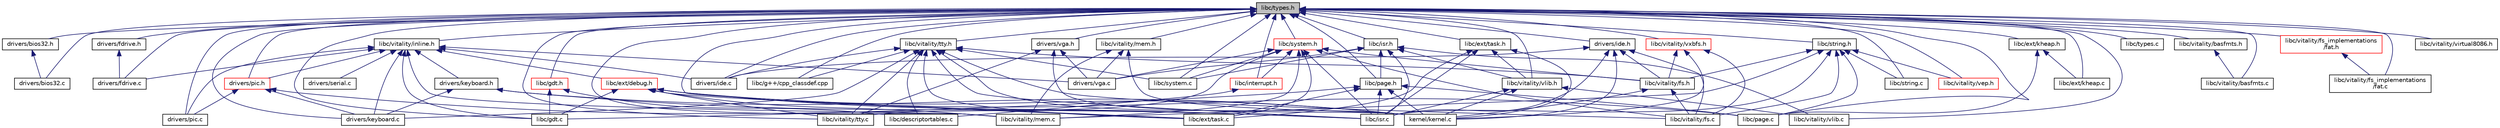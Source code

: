 digraph "libc/types.h"
{
  edge [fontname="Helvetica",fontsize="10",labelfontname="Helvetica",labelfontsize="10"];
  node [fontname="Helvetica",fontsize="10",shape=record];
  Node1 [label="libc/types.h",height=0.2,width=0.4,color="black", fillcolor="grey75", style="filled", fontcolor="black"];
  Node1 -> Node2 [dir="back",color="midnightblue",fontsize="10",style="solid"];
  Node2 [label="drivers/bios32.h",height=0.2,width=0.4,color="black", fillcolor="white", style="filled",URL="$a00023.html"];
  Node2 -> Node3 [dir="back",color="midnightblue",fontsize="10",style="solid"];
  Node3 [label="drivers/bios32.c",height=0.2,width=0.4,color="black", fillcolor="white", style="filled",URL="$a00020.html"];
  Node1 -> Node3 [dir="back",color="midnightblue",fontsize="10",style="solid"];
  Node1 -> Node4 [dir="back",color="midnightblue",fontsize="10",style="solid"];
  Node4 [label="drivers/fdrive.h",height=0.2,width=0.4,color="black", fillcolor="white", style="filled",URL="$a00029.html"];
  Node4 -> Node5 [dir="back",color="midnightblue",fontsize="10",style="solid"];
  Node5 [label="drivers/fdrive.c",height=0.2,width=0.4,color="black", fillcolor="white", style="filled",URL="$a00026.html"];
  Node1 -> Node5 [dir="back",color="midnightblue",fontsize="10",style="solid"];
  Node1 -> Node6 [dir="back",color="midnightblue",fontsize="10",style="solid"];
  Node6 [label="libc/vitality/inline.h",height=0.2,width=0.4,color="black", fillcolor="white", style="filled",URL="$a00158.html"];
  Node6 -> Node5 [dir="back",color="midnightblue",fontsize="10",style="solid"];
  Node6 -> Node7 [dir="back",color="midnightblue",fontsize="10",style="solid"];
  Node7 [label="drivers/ide.c",height=0.2,width=0.4,color="black", fillcolor="white", style="filled",URL="$a00032.html"];
  Node6 -> Node8 [dir="back",color="midnightblue",fontsize="10",style="solid"];
  Node8 [label="drivers/keyboard.h",height=0.2,width=0.4,color="black", fillcolor="white", style="filled",URL="$a00041.html"];
  Node8 -> Node9 [dir="back",color="midnightblue",fontsize="10",style="solid"];
  Node9 [label="drivers/keyboard.c",height=0.2,width=0.4,color="black", fillcolor="white", style="filled",URL="$a00038.html"];
  Node8 -> Node10 [dir="back",color="midnightblue",fontsize="10",style="solid"];
  Node10 [label="kernel/kernel.c",height=0.2,width=0.4,color="black", fillcolor="white", style="filled",URL="$a00062.html"];
  Node8 -> Node11 [dir="back",color="midnightblue",fontsize="10",style="solid"];
  Node11 [label="libc/isr.c",height=0.2,width=0.4,color="black", fillcolor="white", style="filled",URL="$a00107.html"];
  Node6 -> Node9 [dir="back",color="midnightblue",fontsize="10",style="solid"];
  Node6 -> Node12 [dir="back",color="midnightblue",fontsize="10",style="solid"];
  Node12 [label="drivers/pic.h",height=0.2,width=0.4,color="red", fillcolor="white", style="filled",URL="$a00047.html"];
  Node12 -> Node9 [dir="back",color="midnightblue",fontsize="10",style="solid"];
  Node12 -> Node13 [dir="back",color="midnightblue",fontsize="10",style="solid"];
  Node13 [label="drivers/pic.c",height=0.2,width=0.4,color="black", fillcolor="white", style="filled",URL="$a00044.html"];
  Node12 -> Node11 [dir="back",color="midnightblue",fontsize="10",style="solid"];
  Node6 -> Node13 [dir="back",color="midnightblue",fontsize="10",style="solid"];
  Node6 -> Node15 [dir="back",color="midnightblue",fontsize="10",style="solid"];
  Node15 [label="drivers/serial.c",height=0.2,width=0.4,color="black", fillcolor="white", style="filled",URL="$a00050.html"];
  Node6 -> Node16 [dir="back",color="midnightblue",fontsize="10",style="solid"];
  Node16 [label="drivers/vga.c",height=0.2,width=0.4,color="black", fillcolor="white", style="filled",URL="$a00056.html"];
  Node6 -> Node17 [dir="back",color="midnightblue",fontsize="10",style="solid"];
  Node17 [label="libc/ext/debug.h",height=0.2,width=0.4,color="red", fillcolor="white", style="filled",URL="$a00074.html"];
  Node17 -> Node10 [dir="back",color="midnightblue",fontsize="10",style="solid"];
  Node17 -> Node19 [dir="back",color="midnightblue",fontsize="10",style="solid"];
  Node19 [label="libc/ext/task.c",height=0.2,width=0.4,color="black", fillcolor="white", style="filled",URL="$a00083.html"];
  Node17 -> Node20 [dir="back",color="midnightblue",fontsize="10",style="solid"];
  Node20 [label="libc/gdt.c",height=0.2,width=0.4,color="black", fillcolor="white", style="filled",URL="$a00095.html"];
  Node17 -> Node11 [dir="back",color="midnightblue",fontsize="10",style="solid"];
  Node17 -> Node21 [dir="back",color="midnightblue",fontsize="10",style="solid"];
  Node21 [label="libc/page.c",height=0.2,width=0.4,color="black", fillcolor="white", style="filled",URL="$a00113.html"];
  Node17 -> Node22 [dir="back",color="midnightblue",fontsize="10",style="solid"];
  Node22 [label="libc/vitality/mem.c",height=0.2,width=0.4,color="black", fillcolor="white", style="filled",URL="$a00161.html"];
  Node17 -> Node23 [dir="back",color="midnightblue",fontsize="10",style="solid"];
  Node23 [label="libc/vitality/tty.c",height=0.2,width=0.4,color="black", fillcolor="white", style="filled",URL="$a00167.html"];
  Node6 -> Node20 [dir="back",color="midnightblue",fontsize="10",style="solid"];
  Node6 -> Node22 [dir="back",color="midnightblue",fontsize="10",style="solid"];
  Node1 -> Node7 [dir="back",color="midnightblue",fontsize="10",style="solid"];
  Node1 -> Node24 [dir="back",color="midnightblue",fontsize="10",style="solid"];
  Node24 [label="libc/vitality/tty.h",height=0.2,width=0.4,color="black", fillcolor="white", style="filled",URL="$a00170.html"];
  Node24 -> Node7 [dir="back",color="midnightblue",fontsize="10",style="solid"];
  Node24 -> Node9 [dir="back",color="midnightblue",fontsize="10",style="solid"];
  Node24 -> Node10 [dir="back",color="midnightblue",fontsize="10",style="solid"];
  Node24 -> Node25 [dir="back",color="midnightblue",fontsize="10",style="solid"];
  Node25 [label="libc/vitality/fs.h",height=0.2,width=0.4,color="black", fillcolor="white", style="filled",URL="$a00146.html"];
  Node25 -> Node10 [dir="back",color="midnightblue",fontsize="10",style="solid"];
  Node25 -> Node26 [dir="back",color="midnightblue",fontsize="10",style="solid"];
  Node26 [label="libc/vitality/fs.c",height=0.2,width=0.4,color="black", fillcolor="white", style="filled",URL="$a00143.html"];
  Node24 -> Node27 [dir="back",color="midnightblue",fontsize="10",style="solid"];
  Node27 [label="libc/descriptortables.c",height=0.2,width=0.4,color="black", fillcolor="white", style="filled",URL="$a00065.html"];
  Node24 -> Node19 [dir="back",color="midnightblue",fontsize="10",style="solid"];
  Node24 -> Node28 [dir="back",color="midnightblue",fontsize="10",style="solid"];
  Node28 [label="libc/g++/cpp_classdef.cpp",height=0.2,width=0.4,color="black", fillcolor="white", style="filled",URL="$a00089.html"];
  Node24 -> Node11 [dir="back",color="midnightblue",fontsize="10",style="solid"];
  Node24 -> Node29 [dir="back",color="midnightblue",fontsize="10",style="solid"];
  Node29 [label="libc/system.c",height=0.2,width=0.4,color="black", fillcolor="white", style="filled",URL="$a00125.html"];
  Node24 -> Node26 [dir="back",color="midnightblue",fontsize="10",style="solid"];
  Node24 -> Node23 [dir="back",color="midnightblue",fontsize="10",style="solid"];
  Node1 -> Node30 [dir="back",color="midnightblue",fontsize="10",style="solid"];
  Node30 [label="drivers/ide.h",height=0.2,width=0.4,color="black", fillcolor="white", style="filled",URL="$a00035.html"];
  Node30 -> Node7 [dir="back",color="midnightblue",fontsize="10",style="solid"];
  Node30 -> Node10 [dir="back",color="midnightblue",fontsize="10",style="solid"];
  Node30 -> Node25 [dir="back",color="midnightblue",fontsize="10",style="solid"];
  Node30 -> Node11 [dir="back",color="midnightblue",fontsize="10",style="solid"];
  Node30 -> Node26 [dir="back",color="midnightblue",fontsize="10",style="solid"];
  Node1 -> Node9 [dir="back",color="midnightblue",fontsize="10",style="solid"];
  Node1 -> Node12 [dir="back",color="midnightblue",fontsize="10",style="solid"];
  Node1 -> Node13 [dir="back",color="midnightblue",fontsize="10",style="solid"];
  Node1 -> Node31 [dir="back",color="midnightblue",fontsize="10",style="solid"];
  Node31 [label="drivers/vga.h",height=0.2,width=0.4,color="black", fillcolor="white", style="filled",URL="$a00059.html"];
  Node31 -> Node16 [dir="back",color="midnightblue",fontsize="10",style="solid"];
  Node31 -> Node10 [dir="back",color="midnightblue",fontsize="10",style="solid"];
  Node31 -> Node23 [dir="back",color="midnightblue",fontsize="10",style="solid"];
  Node1 -> Node32 [dir="back",color="midnightblue",fontsize="10",style="solid"];
  Node32 [label="libc/system.h",height=0.2,width=0.4,color="red", fillcolor="white", style="filled",URL="$a00128.html"];
  Node32 -> Node16 [dir="back",color="midnightblue",fontsize="10",style="solid"];
  Node32 -> Node33 [dir="back",color="midnightblue",fontsize="10",style="solid"];
  Node33 [label="libc/interrupt.h",height=0.2,width=0.4,color="red", fillcolor="white", style="filled",URL="$a00104.html"];
  Node33 -> Node27 [dir="back",color="midnightblue",fontsize="10",style="solid"];
  Node32 -> Node25 [dir="back",color="midnightblue",fontsize="10",style="solid"];
  Node32 -> Node19 [dir="back",color="midnightblue",fontsize="10",style="solid"];
  Node32 -> Node11 [dir="back",color="midnightblue",fontsize="10",style="solid"];
  Node32 -> Node29 [dir="back",color="midnightblue",fontsize="10",style="solid"];
  Node32 -> Node26 [dir="back",color="midnightblue",fontsize="10",style="solid"];
  Node32 -> Node22 [dir="back",color="midnightblue",fontsize="10",style="solid"];
  Node32 -> Node23 [dir="back",color="midnightblue",fontsize="10",style="solid"];
  Node1 -> Node35 [dir="back",color="midnightblue",fontsize="10",style="solid"];
  Node35 [label="libc/vitality/mem.h",height=0.2,width=0.4,color="black", fillcolor="white", style="filled",URL="$a00164.html"];
  Node35 -> Node16 [dir="back",color="midnightblue",fontsize="10",style="solid"];
  Node35 -> Node10 [dir="back",color="midnightblue",fontsize="10",style="solid"];
  Node35 -> Node22 [dir="back",color="midnightblue",fontsize="10",style="solid"];
  Node1 -> Node36 [dir="back",color="midnightblue",fontsize="10",style="solid"];
  Node36 [label="libc/isr.h",height=0.2,width=0.4,color="black", fillcolor="white", style="filled",URL="$a00110.html"];
  Node36 -> Node16 [dir="back",color="midnightblue",fontsize="10",style="solid"];
  Node36 -> Node37 [dir="back",color="midnightblue",fontsize="10",style="solid"];
  Node37 [label="libc/page.h",height=0.2,width=0.4,color="black", fillcolor="white", style="filled",URL="$a00116.html"];
  Node37 -> Node10 [dir="back",color="midnightblue",fontsize="10",style="solid"];
  Node37 -> Node19 [dir="back",color="midnightblue",fontsize="10",style="solid"];
  Node37 -> Node20 [dir="back",color="midnightblue",fontsize="10",style="solid"];
  Node37 -> Node11 [dir="back",color="midnightblue",fontsize="10",style="solid"];
  Node37 -> Node21 [dir="back",color="midnightblue",fontsize="10",style="solid"];
  Node36 -> Node38 [dir="back",color="midnightblue",fontsize="10",style="solid"];
  Node38 [label="libc/vitality/vlib.h",height=0.2,width=0.4,color="black", fillcolor="white", style="filled",URL="$a00188.html"];
  Node38 -> Node10 [dir="back",color="midnightblue",fontsize="10",style="solid"];
  Node38 -> Node11 [dir="back",color="midnightblue",fontsize="10",style="solid"];
  Node38 -> Node39 [dir="back",color="midnightblue",fontsize="10",style="solid"];
  Node39 [label="libc/vitality/vlib.c",height=0.2,width=0.4,color="black", fillcolor="white", style="filled",URL="$a00185.html"];
  Node36 -> Node11 [dir="back",color="midnightblue",fontsize="10",style="solid"];
  Node36 -> Node29 [dir="back",color="midnightblue",fontsize="10",style="solid"];
  Node36 -> Node39 [dir="back",color="midnightblue",fontsize="10",style="solid"];
  Node1 -> Node40 [dir="back",color="midnightblue",fontsize="10",style="solid"];
  Node40 [label="libc/gdt.h",height=0.2,width=0.4,color="red", fillcolor="white", style="filled",URL="$a00098.html"];
  Node40 -> Node27 [dir="back",color="midnightblue",fontsize="10",style="solid"];
  Node40 -> Node20 [dir="back",color="midnightblue",fontsize="10",style="solid"];
  Node1 -> Node33 [dir="back",color="midnightblue",fontsize="10",style="solid"];
  Node1 -> Node37 [dir="back",color="midnightblue",fontsize="10",style="solid"];
  Node1 -> Node41 [dir="back",color="midnightblue",fontsize="10",style="solid"];
  Node41 [label="libc/ext/task.h",height=0.2,width=0.4,color="black", fillcolor="white", style="filled",URL="$a00086.html"];
  Node41 -> Node10 [dir="back",color="midnightblue",fontsize="10",style="solid"];
  Node41 -> Node38 [dir="back",color="midnightblue",fontsize="10",style="solid"];
  Node41 -> Node19 [dir="back",color="midnightblue",fontsize="10",style="solid"];
  Node41 -> Node11 [dir="back",color="midnightblue",fontsize="10",style="solid"];
  Node1 -> Node38 [dir="back",color="midnightblue",fontsize="10",style="solid"];
  Node1 -> Node42 [dir="back",color="midnightblue",fontsize="10",style="solid"];
  Node42 [label="libc/string.h",height=0.2,width=0.4,color="black", fillcolor="white", style="filled",URL="$a00122.html"];
  Node42 -> Node25 [dir="back",color="midnightblue",fontsize="10",style="solid"];
  Node42 -> Node11 [dir="back",color="midnightblue",fontsize="10",style="solid"];
  Node42 -> Node21 [dir="back",color="midnightblue",fontsize="10",style="solid"];
  Node42 -> Node43 [dir="back",color="midnightblue",fontsize="10",style="solid"];
  Node43 [label="libc/string.c",height=0.2,width=0.4,color="black", fillcolor="white", style="filled",URL="$a00119.html"];
  Node42 -> Node26 [dir="back",color="midnightblue",fontsize="10",style="solid"];
  Node42 -> Node22 [dir="back",color="midnightblue",fontsize="10",style="solid"];
  Node42 -> Node44 [dir="back",color="midnightblue",fontsize="10",style="solid"];
  Node44 [label="libc/vitality/vep.h",height=0.2,width=0.4,color="red", fillcolor="white", style="filled",URL="$a00176.html"];
  Node1 -> Node46 [dir="back",color="midnightblue",fontsize="10",style="solid"];
  Node46 [label="libc/vitality/vxbfs.h",height=0.2,width=0.4,color="red", fillcolor="white", style="filled",URL="$a00194.html"];
  Node46 -> Node25 [dir="back",color="midnightblue",fontsize="10",style="solid"];
  Node46 -> Node10 [dir="back",color="midnightblue",fontsize="10",style="solid"];
  Node46 -> Node26 [dir="back",color="midnightblue",fontsize="10",style="solid"];
  Node1 -> Node48 [dir="back",color="midnightblue",fontsize="10",style="solid"];
  Node48 [label="libc/ext/kheap.h",height=0.2,width=0.4,color="black", fillcolor="white", style="filled",URL="$a00080.html"];
  Node48 -> Node49 [dir="back",color="midnightblue",fontsize="10",style="solid"];
  Node49 [label="libc/ext/kheap.c",height=0.2,width=0.4,color="black", fillcolor="white", style="filled",URL="$a00077.html"];
  Node48 -> Node21 [dir="back",color="midnightblue",fontsize="10",style="solid"];
  Node1 -> Node49 [dir="back",color="midnightblue",fontsize="10",style="solid"];
  Node1 -> Node19 [dir="back",color="midnightblue",fontsize="10",style="solid"];
  Node1 -> Node28 [dir="back",color="midnightblue",fontsize="10",style="solid"];
  Node1 -> Node20 [dir="back",color="midnightblue",fontsize="10",style="solid"];
  Node1 -> Node21 [dir="back",color="midnightblue",fontsize="10",style="solid"];
  Node1 -> Node43 [dir="back",color="midnightblue",fontsize="10",style="solid"];
  Node1 -> Node29 [dir="back",color="midnightblue",fontsize="10",style="solid"];
  Node1 -> Node50 [dir="back",color="midnightblue",fontsize="10",style="solid"];
  Node50 [label="libc/types.c",height=0.2,width=0.4,color="black", fillcolor="white", style="filled",URL="$a00131.html"];
  Node1 -> Node51 [dir="back",color="midnightblue",fontsize="10",style="solid"];
  Node51 [label="libc/vitality/basfmts.h",height=0.2,width=0.4,color="black", fillcolor="white", style="filled",URL="$a00140.html"];
  Node51 -> Node52 [dir="back",color="midnightblue",fontsize="10",style="solid"];
  Node52 [label="libc/vitality/basfmts.c",height=0.2,width=0.4,color="black", fillcolor="white", style="filled",URL="$a00137.html"];
  Node1 -> Node52 [dir="back",color="midnightblue",fontsize="10",style="solid"];
  Node1 -> Node53 [dir="back",color="midnightblue",fontsize="10",style="solid"];
  Node53 [label="libc/vitality/fs_implementations\l/fat.h",height=0.2,width=0.4,color="red", fillcolor="white", style="filled",URL="$a00152.html"];
  Node53 -> Node55 [dir="back",color="midnightblue",fontsize="10",style="solid"];
  Node55 [label="libc/vitality/fs_implementations\l/fat.c",height=0.2,width=0.4,color="black", fillcolor="white", style="filled",URL="$a00149.html"];
  Node1 -> Node55 [dir="back",color="midnightblue",fontsize="10",style="solid"];
  Node1 -> Node22 [dir="back",color="midnightblue",fontsize="10",style="solid"];
  Node1 -> Node23 [dir="back",color="midnightblue",fontsize="10",style="solid"];
  Node1 -> Node44 [dir="back",color="midnightblue",fontsize="10",style="solid"];
  Node1 -> Node56 [dir="back",color="midnightblue",fontsize="10",style="solid"];
  Node56 [label="libc/vitality/virtual8086.h",height=0.2,width=0.4,color="black", fillcolor="white", style="filled",URL="$a00182.html"];
  Node1 -> Node39 [dir="back",color="midnightblue",fontsize="10",style="solid"];
}
